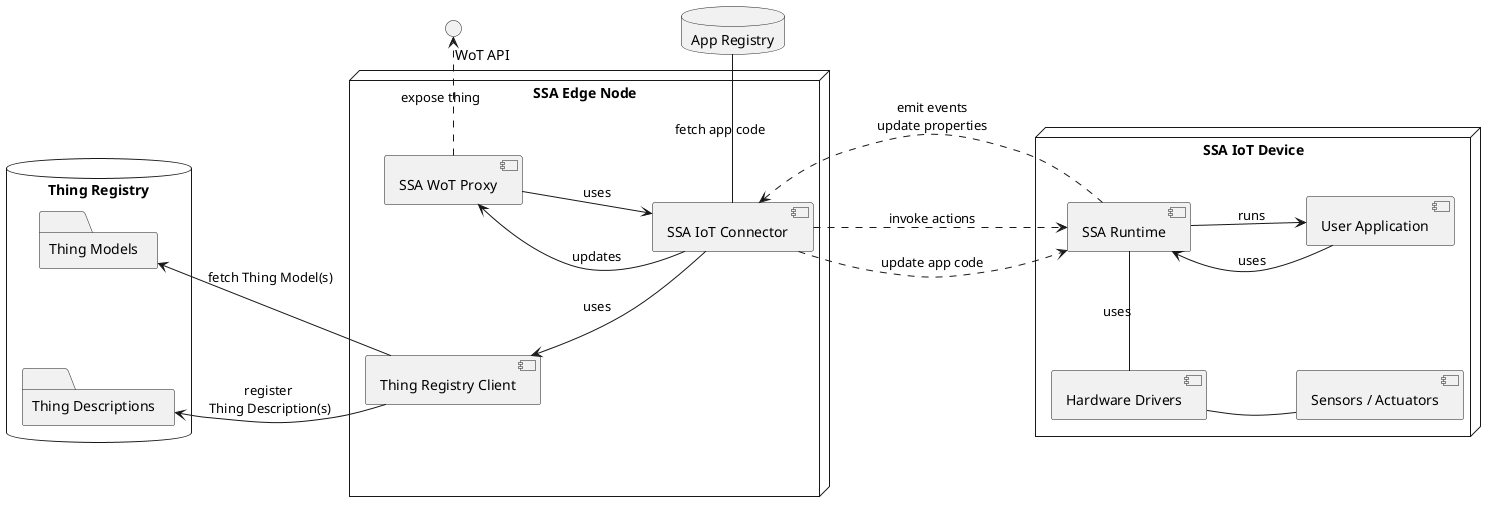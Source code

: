 @startuml

left to right direction
skinparam nodesep 100

() "\t\tWoT API" as wotProt

database "Thing Registry" as db {
    folder "Thing Models" as tms {
        }

    folder "Thing Descriptions" as tds {
        }
}

database "App Registry" as appDB {
}

node "SSA Edge Node" as edgeNode {

    [SSA IoT Connector] as ssaIoT
    [SSA WoT Proxy] as ssaProxy
    [Thing Registry Client] as tRClient


    ssaIoT -u-> ssaProxy : updates
    ssaProxy -d-> ssaIoT : uses

    ssaIoT -u-> tRClient : uses
    ssaIoT -r- appDB : fetch app code

    ssaProxy -r.> wotProt : expose thing
}

node "SSA IoT Device" as device {
    [SSA Runtime] as ssaRt
    [User Application] as userApp

    [Hardware Drivers] as hwd
    [Sensors / Actuators] as hw

    hwd -d- hw
    ssaRt -l- hwd : uses
    ssaRt -d-> userApp: runs
    userApp -u-> ssaRt: uses
}

tRClient -u-> tds : register \nThing Description(s)
tRClient -u-> tms : fetch Thing Model(s)

ssaProxy -u[hidden]- tms

ssaRt -u..> ssaIoT : emit events\nupdate properties
ssaIoT -d..> ssaRt : invoke actions
ssaIoT -d..> ssaRt : update app code

@enduml

